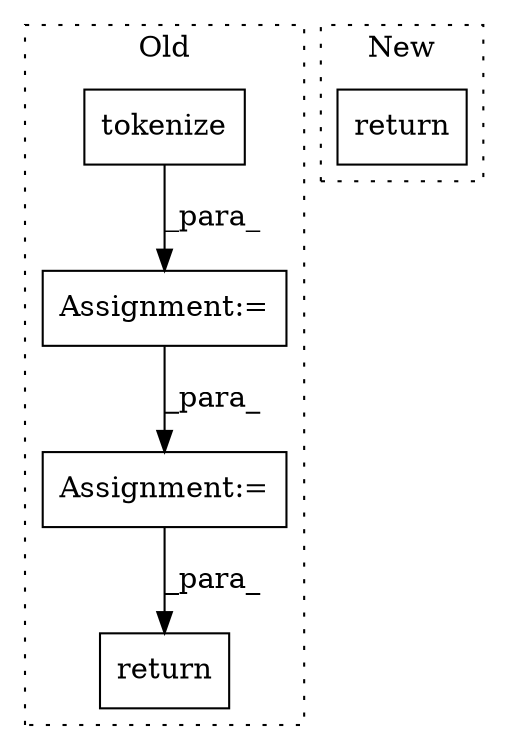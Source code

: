 digraph G {
subgraph cluster0 {
1 [label="tokenize" a="32" s="6284,6301" l="9,1" shape="box"];
3 [label="Assignment:=" a="7" s="6409" l="1" shape="box"];
4 [label="Assignment:=" a="7" s="6266" l="1" shape="box"];
5 [label="return" a="41" s="6543" l="7" shape="box"];
label = "Old";
style="dotted";
}
subgraph cluster1 {
2 [label="return" a="41" s="6211" l="7" shape="box"];
label = "New";
style="dotted";
}
1 -> 4 [label="_para_"];
3 -> 5 [label="_para_"];
4 -> 3 [label="_para_"];
}